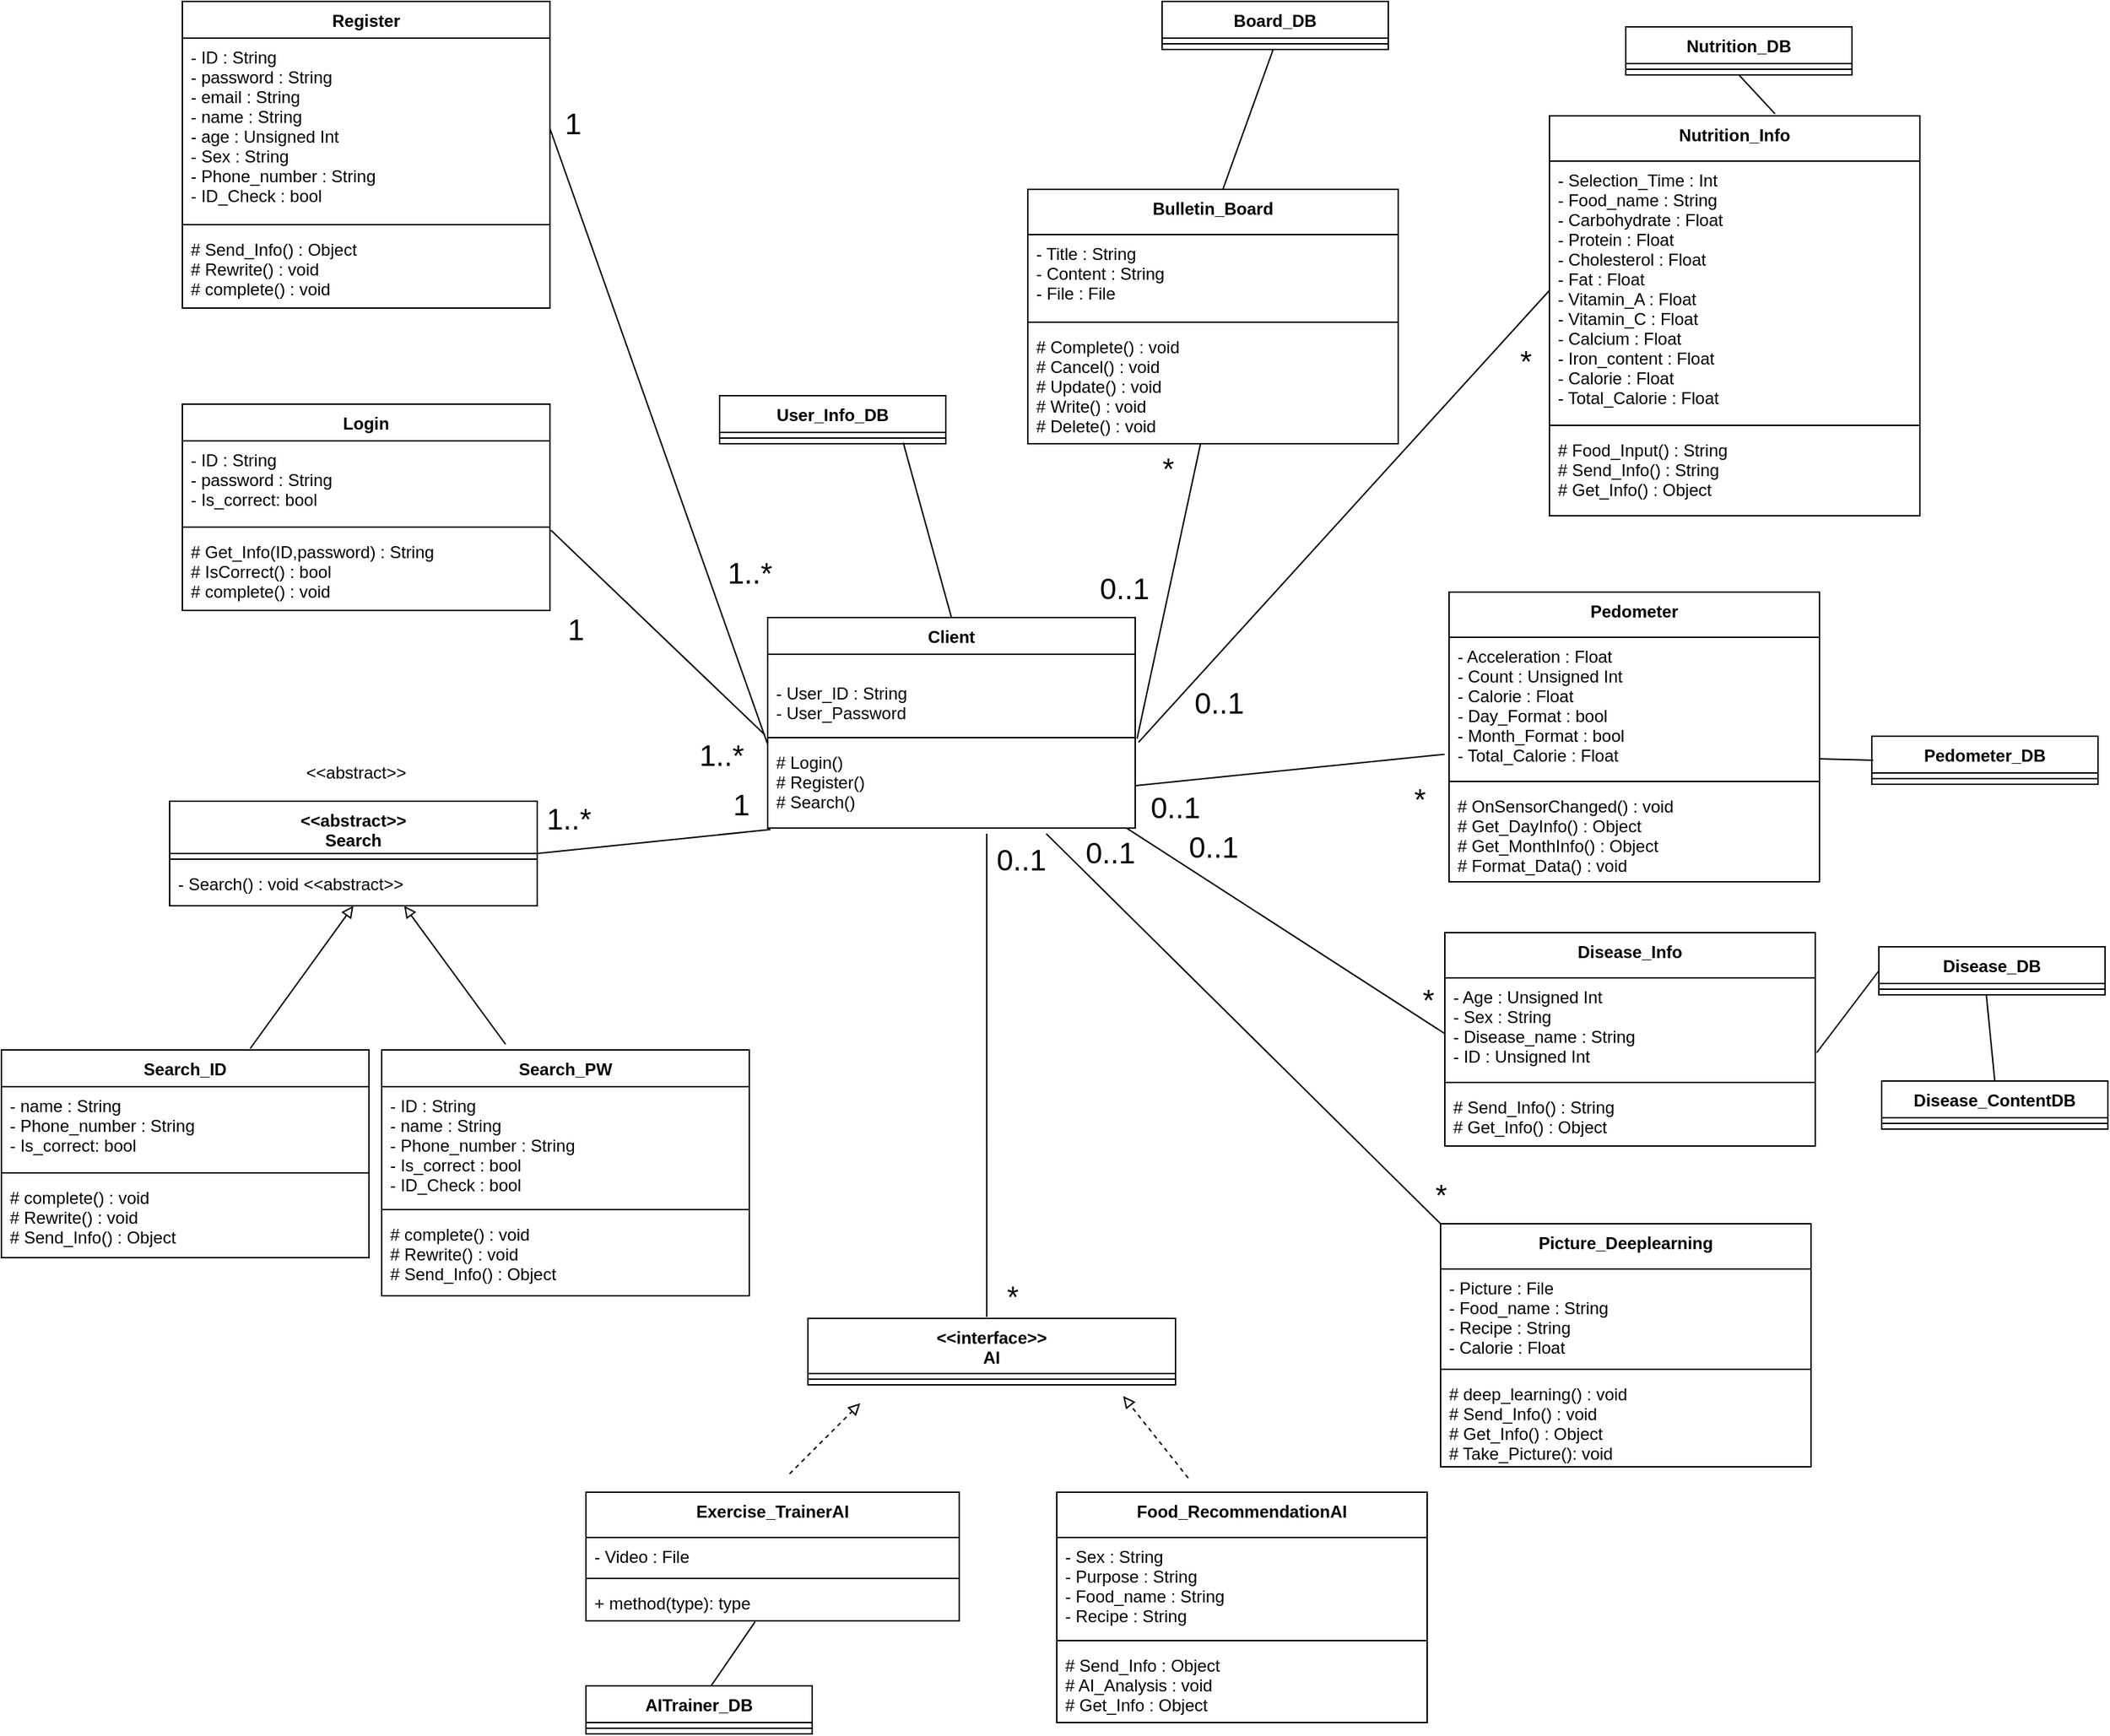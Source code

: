 <mxfile version="14.1.1" type="device"><diagram id="8TI01XndhFWBGmpIJ8K5" name="페이지-1"><mxGraphModel dx="3170" dy="2028" grid="0" gridSize="10" guides="1" tooltips="1" connect="1" arrows="1" fold="1" page="0" pageScale="1" pageWidth="827" pageHeight="1169" math="0" shadow="0"><root><mxCell id="0"/><mxCell id="1" parent="0"/><mxCell id="Gw6zsD0po7mYLkQ5MgPX-2" value="Register" style="swimlane;fontStyle=1;align=center;verticalAlign=top;childLayout=stackLayout;horizontal=1;startSize=26;horizontalStack=0;resizeParent=1;resizeParentMax=0;resizeLast=0;collapsible=1;marginBottom=0;" parent="1" vertex="1"><mxGeometry x="-546" y="-424" width="260" height="217" as="geometry"/></mxCell><mxCell id="Gw6zsD0po7mYLkQ5MgPX-3" value="- ID : String&#10;- password : String&#10;- email : String&#10;- name : String&#10;- age : Unsigned Int&#10;- Sex : String&#10;- Phone_number : String &#10;- ID_Check : bool&#10;" style="text;strokeColor=none;fillColor=none;align=left;verticalAlign=top;spacingLeft=4;spacingRight=4;overflow=hidden;rotatable=0;points=[[0,0.5],[1,0.5]];portConstraint=eastwest;" parent="Gw6zsD0po7mYLkQ5MgPX-2" vertex="1"><mxGeometry y="26" width="260" height="128" as="geometry"/></mxCell><mxCell id="Gw6zsD0po7mYLkQ5MgPX-4" value="" style="line;strokeWidth=1;fillColor=none;align=left;verticalAlign=middle;spacingTop=-1;spacingLeft=3;spacingRight=3;rotatable=0;labelPosition=right;points=[];portConstraint=eastwest;" parent="Gw6zsD0po7mYLkQ5MgPX-2" vertex="1"><mxGeometry y="154" width="260" height="8" as="geometry"/></mxCell><mxCell id="Gw6zsD0po7mYLkQ5MgPX-5" value="# Send_Info() : Object&#10;# Rewrite() : void&#10;# complete() : void" style="text;strokeColor=none;fillColor=none;align=left;verticalAlign=top;spacingLeft=4;spacingRight=4;overflow=hidden;rotatable=0;points=[[0,0.5],[1,0.5]];portConstraint=eastwest;" parent="Gw6zsD0po7mYLkQ5MgPX-2" vertex="1"><mxGeometry y="162" width="260" height="55" as="geometry"/></mxCell><mxCell id="Gw6zsD0po7mYLkQ5MgPX-6" value="&lt;&lt;abstract&gt;&gt; &#10;Search" style="swimlane;fontStyle=1;align=center;verticalAlign=top;childLayout=stackLayout;horizontal=1;startSize=37;horizontalStack=0;resizeParent=1;resizeParentMax=0;resizeLast=0;collapsible=1;marginBottom=0;" parent="1" vertex="1"><mxGeometry x="-555" y="142" width="260" height="74" as="geometry"/></mxCell><mxCell id="Gw6zsD0po7mYLkQ5MgPX-8" value="" style="line;strokeWidth=1;fillColor=none;align=left;verticalAlign=middle;spacingTop=-1;spacingLeft=3;spacingRight=3;rotatable=0;labelPosition=right;points=[];portConstraint=eastwest;" parent="Gw6zsD0po7mYLkQ5MgPX-6" vertex="1"><mxGeometry y="37" width="260" height="8" as="geometry"/></mxCell><mxCell id="Gw6zsD0po7mYLkQ5MgPX-9" value="- Search() : void &lt;&lt;abstract&gt;&gt;" style="text;strokeColor=none;fillColor=none;align=left;verticalAlign=top;spacingLeft=4;spacingRight=4;overflow=hidden;rotatable=0;points=[[0,0.5],[1,0.5]];portConstraint=eastwest;" parent="Gw6zsD0po7mYLkQ5MgPX-6" vertex="1"><mxGeometry y="45" width="260" height="29" as="geometry"/></mxCell><mxCell id="Gw6zsD0po7mYLkQ5MgPX-10" value="Client" style="swimlane;fontStyle=1;align=center;verticalAlign=top;childLayout=stackLayout;horizontal=1;startSize=26;horizontalStack=0;resizeParent=1;resizeParentMax=0;resizeLast=0;collapsible=1;marginBottom=0;" parent="1" vertex="1"><mxGeometry x="-132" y="12" width="260" height="149" as="geometry"/></mxCell><mxCell id="Gw6zsD0po7mYLkQ5MgPX-11" value="&#10;- User_ID : String&#10;- User_Password" style="text;strokeColor=none;fillColor=none;align=left;verticalAlign=top;spacingLeft=4;spacingRight=4;overflow=hidden;rotatable=0;points=[[0,0.5],[1,0.5]];portConstraint=eastwest;" parent="Gw6zsD0po7mYLkQ5MgPX-10" vertex="1"><mxGeometry y="26" width="260" height="55" as="geometry"/></mxCell><mxCell id="Gw6zsD0po7mYLkQ5MgPX-12" value="" style="line;strokeWidth=1;fillColor=none;align=left;verticalAlign=middle;spacingTop=-1;spacingLeft=3;spacingRight=3;rotatable=0;labelPosition=right;points=[];portConstraint=eastwest;" parent="Gw6zsD0po7mYLkQ5MgPX-10" vertex="1"><mxGeometry y="81" width="260" height="8" as="geometry"/></mxCell><mxCell id="Gw6zsD0po7mYLkQ5MgPX-13" value="# Login()&#10;# Register()&#10;# Search()" style="text;strokeColor=none;fillColor=none;align=left;verticalAlign=top;spacingLeft=4;spacingRight=4;overflow=hidden;rotatable=0;points=[[0,0.5],[1,0.5]];portConstraint=eastwest;" parent="Gw6zsD0po7mYLkQ5MgPX-10" vertex="1"><mxGeometry y="89" width="260" height="60" as="geometry"/></mxCell><mxCell id="Gw6zsD0po7mYLkQ5MgPX-14" value="Bulletin_Board" style="swimlane;fontStyle=1;align=center;verticalAlign=top;childLayout=stackLayout;horizontal=1;startSize=32;horizontalStack=0;resizeParent=1;resizeParentMax=0;resizeLast=0;collapsible=1;marginBottom=0;" parent="1" vertex="1"><mxGeometry x="52" y="-291" width="262" height="180" as="geometry"/></mxCell><mxCell id="Gw6zsD0po7mYLkQ5MgPX-15" value="- Title : String&#10;- Content : String&#10;- File : File" style="text;strokeColor=none;fillColor=none;align=left;verticalAlign=top;spacingLeft=4;spacingRight=4;overflow=hidden;rotatable=0;points=[[0,0.5],[1,0.5]];portConstraint=eastwest;" parent="Gw6zsD0po7mYLkQ5MgPX-14" vertex="1"><mxGeometry y="32" width="262" height="58" as="geometry"/></mxCell><mxCell id="Gw6zsD0po7mYLkQ5MgPX-16" value="" style="line;strokeWidth=1;fillColor=none;align=left;verticalAlign=middle;spacingTop=-1;spacingLeft=3;spacingRight=3;rotatable=0;labelPosition=right;points=[];portConstraint=eastwest;" parent="Gw6zsD0po7mYLkQ5MgPX-14" vertex="1"><mxGeometry y="90" width="262" height="8" as="geometry"/></mxCell><mxCell id="Gw6zsD0po7mYLkQ5MgPX-17" value="# Complete() : void&#10;# Cancel() : void&#10;# Update() : void&#10;# Write() : void&#10;# Delete() : void" style="text;strokeColor=none;fillColor=none;align=left;verticalAlign=top;spacingLeft=4;spacingRight=4;overflow=hidden;rotatable=0;points=[[0,0.5],[1,0.5]];portConstraint=eastwest;" parent="Gw6zsD0po7mYLkQ5MgPX-14" vertex="1"><mxGeometry y="98" width="262" height="82" as="geometry"/></mxCell><mxCell id="Gw6zsD0po7mYLkQ5MgPX-18" value="&lt;&lt;interface&gt;&gt;&#10;AI" style="swimlane;fontStyle=1;align=center;verticalAlign=top;childLayout=stackLayout;horizontal=1;startSize=39;horizontalStack=0;resizeParent=1;resizeParentMax=0;resizeLast=0;collapsible=1;marginBottom=0;" parent="1" vertex="1"><mxGeometry x="-103.5" y="508" width="260" height="47" as="geometry"/></mxCell><mxCell id="Gw6zsD0po7mYLkQ5MgPX-20" value="" style="line;strokeWidth=1;fillColor=none;align=left;verticalAlign=middle;spacingTop=-1;spacingLeft=3;spacingRight=3;rotatable=0;labelPosition=right;points=[];portConstraint=eastwest;" parent="Gw6zsD0po7mYLkQ5MgPX-18" vertex="1"><mxGeometry y="39" width="260" height="8" as="geometry"/></mxCell><mxCell id="Gw6zsD0po7mYLkQ5MgPX-22" value="Search_ID" style="swimlane;fontStyle=1;align=center;verticalAlign=top;childLayout=stackLayout;horizontal=1;startSize=26;horizontalStack=0;resizeParent=1;resizeParentMax=0;resizeLast=0;collapsible=1;marginBottom=0;" parent="1" vertex="1"><mxGeometry x="-674" y="318" width="260" height="147" as="geometry"/></mxCell><mxCell id="Gw6zsD0po7mYLkQ5MgPX-23" value="- name : String&#10;- Phone_number : String&#10;- Is_correct: bool" style="text;strokeColor=none;fillColor=none;align=left;verticalAlign=top;spacingLeft=4;spacingRight=4;overflow=hidden;rotatable=0;points=[[0,0.5],[1,0.5]];portConstraint=eastwest;" parent="Gw6zsD0po7mYLkQ5MgPX-22" vertex="1"><mxGeometry y="26" width="260" height="57" as="geometry"/></mxCell><mxCell id="Gw6zsD0po7mYLkQ5MgPX-24" value="" style="line;strokeWidth=1;fillColor=none;align=left;verticalAlign=middle;spacingTop=-1;spacingLeft=3;spacingRight=3;rotatable=0;labelPosition=right;points=[];portConstraint=eastwest;" parent="Gw6zsD0po7mYLkQ5MgPX-22" vertex="1"><mxGeometry y="83" width="260" height="8" as="geometry"/></mxCell><mxCell id="Gw6zsD0po7mYLkQ5MgPX-25" value="# complete() : void&#10;# Rewrite() : void&#10;# Send_Info() : Object " style="text;strokeColor=none;fillColor=none;align=left;verticalAlign=top;spacingLeft=4;spacingRight=4;overflow=hidden;rotatable=0;points=[[0,0.5],[1,0.5]];portConstraint=eastwest;" parent="Gw6zsD0po7mYLkQ5MgPX-22" vertex="1"><mxGeometry y="91" width="260" height="56" as="geometry"/></mxCell><mxCell id="Gw6zsD0po7mYLkQ5MgPX-26" value="Login" style="swimlane;fontStyle=1;align=center;verticalAlign=top;childLayout=stackLayout;horizontal=1;startSize=26;horizontalStack=0;resizeParent=1;resizeParentMax=0;resizeLast=0;collapsible=1;marginBottom=0;" parent="1" vertex="1"><mxGeometry x="-546" y="-139" width="260" height="146" as="geometry"/></mxCell><mxCell id="Gw6zsD0po7mYLkQ5MgPX-27" value="- ID : String&#10;- password : String&#10;- Is_correct: bool" style="text;strokeColor=none;fillColor=none;align=left;verticalAlign=top;spacingLeft=4;spacingRight=4;overflow=hidden;rotatable=0;points=[[0,0.5],[1,0.5]];portConstraint=eastwest;" parent="Gw6zsD0po7mYLkQ5MgPX-26" vertex="1"><mxGeometry y="26" width="260" height="57" as="geometry"/></mxCell><mxCell id="Gw6zsD0po7mYLkQ5MgPX-28" value="" style="line;strokeWidth=1;fillColor=none;align=left;verticalAlign=middle;spacingTop=-1;spacingLeft=3;spacingRight=3;rotatable=0;labelPosition=right;points=[];portConstraint=eastwest;" parent="Gw6zsD0po7mYLkQ5MgPX-26" vertex="1"><mxGeometry y="83" width="260" height="8" as="geometry"/></mxCell><mxCell id="Gw6zsD0po7mYLkQ5MgPX-29" value="# Get_Info(ID,password) : String&#10;# IsCorrect() : bool&#10;# complete() : void" style="text;strokeColor=none;fillColor=none;align=left;verticalAlign=top;spacingLeft=4;spacingRight=4;overflow=hidden;rotatable=0;points=[[0,0.5],[1,0.5]];portConstraint=eastwest;" parent="Gw6zsD0po7mYLkQ5MgPX-26" vertex="1"><mxGeometry y="91" width="260" height="55" as="geometry"/></mxCell><mxCell id="Gw6zsD0po7mYLkQ5MgPX-30" value="Search_PW" style="swimlane;fontStyle=1;align=center;verticalAlign=top;childLayout=stackLayout;horizontal=1;startSize=26;horizontalStack=0;resizeParent=1;resizeParentMax=0;resizeLast=0;collapsible=1;marginBottom=0;" parent="1" vertex="1"><mxGeometry x="-405" y="318" width="260" height="174" as="geometry"/></mxCell><mxCell id="Gw6zsD0po7mYLkQ5MgPX-31" value="- ID : String&#10;- name : String &#10;- Phone_number : String&#10;- Is_correct : bool&#10;- ID_Check : bool" style="text;strokeColor=none;fillColor=none;align=left;verticalAlign=top;spacingLeft=4;spacingRight=4;overflow=hidden;rotatable=0;points=[[0,0.5],[1,0.5]];portConstraint=eastwest;" parent="Gw6zsD0po7mYLkQ5MgPX-30" vertex="1"><mxGeometry y="26" width="260" height="83" as="geometry"/></mxCell><mxCell id="Gw6zsD0po7mYLkQ5MgPX-32" value="" style="line;strokeWidth=1;fillColor=none;align=left;verticalAlign=middle;spacingTop=-1;spacingLeft=3;spacingRight=3;rotatable=0;labelPosition=right;points=[];portConstraint=eastwest;" parent="Gw6zsD0po7mYLkQ5MgPX-30" vertex="1"><mxGeometry y="109" width="260" height="8" as="geometry"/></mxCell><mxCell id="Gw6zsD0po7mYLkQ5MgPX-33" value="# complete() : void&#10;# Rewrite() : void&#10;# Send_Info() : Object" style="text;strokeColor=none;fillColor=none;align=left;verticalAlign=top;spacingLeft=4;spacingRight=4;overflow=hidden;rotatable=0;points=[[0,0.5],[1,0.5]];portConstraint=eastwest;" parent="Gw6zsD0po7mYLkQ5MgPX-30" vertex="1"><mxGeometry y="117" width="260" height="57" as="geometry"/></mxCell><mxCell id="Gw6zsD0po7mYLkQ5MgPX-34" value="&amp;lt;&amp;lt;abstract&amp;gt;&amp;gt;" style="text;html=1;strokeColor=none;fillColor=none;align=center;verticalAlign=middle;whiteSpace=wrap;rounded=0;" parent="1" vertex="1"><mxGeometry x="-443" y="112" width="40" height="20" as="geometry"/></mxCell><mxCell id="Gw6zsD0po7mYLkQ5MgPX-37" value="" style="endArrow=block;html=1;endFill=0;entryX=0.5;entryY=1;entryDx=0;entryDy=0;" parent="1" target="Gw6zsD0po7mYLkQ5MgPX-6" edge="1"><mxGeometry width="50" height="50" relative="1" as="geometry"><mxPoint x="-498" y="317" as="sourcePoint"/><mxPoint x="-345" y="254" as="targetPoint"/></mxGeometry></mxCell><mxCell id="Gw6zsD0po7mYLkQ5MgPX-38" value="" style="endArrow=block;html=1;exitX=0.337;exitY=-0.023;exitDx=0;exitDy=0;exitPerimeter=0;endFill=0;entryX=0.638;entryY=1;entryDx=0;entryDy=0;entryPerimeter=0;" parent="1" source="Gw6zsD0po7mYLkQ5MgPX-30" target="Gw6zsD0po7mYLkQ5MgPX-9" edge="1"><mxGeometry width="50" height="50" relative="1" as="geometry"><mxPoint x="-180" y="304" as="sourcePoint"/><mxPoint x="-188" y="254" as="targetPoint"/></mxGeometry></mxCell><mxCell id="Gw6zsD0po7mYLkQ5MgPX-40" value="Pedometer" style="swimlane;fontStyle=1;align=center;verticalAlign=top;childLayout=stackLayout;horizontal=1;startSize=32;horizontalStack=0;resizeParent=1;resizeParentMax=0;resizeLast=0;collapsible=1;marginBottom=0;" parent="1" vertex="1"><mxGeometry x="350" y="-6" width="262" height="205" as="geometry"/></mxCell><mxCell id="Gw6zsD0po7mYLkQ5MgPX-41" value="- Acceleration : Float&#10;- Count : Unsigned Int&#10;- Calorie : Float&#10;- Day_Format : bool&#10;- Month_Format : bool&#10;- Total_Calorie : Float&#10;" style="text;strokeColor=none;fillColor=none;align=left;verticalAlign=top;spacingLeft=4;spacingRight=4;overflow=hidden;rotatable=0;points=[[0,0.5],[1,0.5]];portConstraint=eastwest;" parent="Gw6zsD0po7mYLkQ5MgPX-40" vertex="1"><mxGeometry y="32" width="262" height="98" as="geometry"/></mxCell><mxCell id="Gw6zsD0po7mYLkQ5MgPX-42" value="" style="line;strokeWidth=1;fillColor=none;align=left;verticalAlign=middle;spacingTop=-1;spacingLeft=3;spacingRight=3;rotatable=0;labelPosition=right;points=[];portConstraint=eastwest;" parent="Gw6zsD0po7mYLkQ5MgPX-40" vertex="1"><mxGeometry y="130" width="262" height="8" as="geometry"/></mxCell><mxCell id="Gw6zsD0po7mYLkQ5MgPX-43" value="# OnSensorChanged() : void&#10;# Get_DayInfo() : Object&#10;# Get_MonthInfo() : Object&#10;# Format_Data() : void" style="text;strokeColor=none;fillColor=none;align=left;verticalAlign=top;spacingLeft=4;spacingRight=4;overflow=hidden;rotatable=0;points=[[0,0.5],[1,0.5]];portConstraint=eastwest;" parent="Gw6zsD0po7mYLkQ5MgPX-40" vertex="1"><mxGeometry y="138" width="262" height="67" as="geometry"/></mxCell><mxCell id="Gw6zsD0po7mYLkQ5MgPX-44" value="Nutrition_Info" style="swimlane;fontStyle=1;align=center;verticalAlign=top;childLayout=stackLayout;horizontal=1;startSize=32;horizontalStack=0;resizeParent=1;resizeParentMax=0;resizeLast=0;collapsible=1;marginBottom=0;" parent="1" vertex="1"><mxGeometry x="421" y="-343" width="262" height="283" as="geometry"/></mxCell><mxCell id="Gw6zsD0po7mYLkQ5MgPX-45" value="- Selection_Time : Int&#10;- Food_name : String&#10;- Carbohydrate : Float&#10;- Protein : Float&#10;- Cholesterol : Float&#10;- Fat : Float&#10;- Vitamin_A : Float&#10;- Vitamin_C : Float&#10;- Calcium : Float&#10;- Iron_content : Float&#10;- Calorie : Float&#10;- Total_Calorie : Float" style="text;strokeColor=none;fillColor=none;align=left;verticalAlign=top;spacingLeft=4;spacingRight=4;overflow=hidden;rotatable=0;points=[[0,0.5],[1,0.5]];portConstraint=eastwest;" parent="Gw6zsD0po7mYLkQ5MgPX-44" vertex="1"><mxGeometry y="32" width="262" height="183" as="geometry"/></mxCell><mxCell id="Gw6zsD0po7mYLkQ5MgPX-46" value="" style="line;strokeWidth=1;fillColor=none;align=left;verticalAlign=middle;spacingTop=-1;spacingLeft=3;spacingRight=3;rotatable=0;labelPosition=right;points=[];portConstraint=eastwest;" parent="Gw6zsD0po7mYLkQ5MgPX-44" vertex="1"><mxGeometry y="215" width="262" height="8" as="geometry"/></mxCell><mxCell id="Gw6zsD0po7mYLkQ5MgPX-47" value="# Food_Input() : String&#10;# Send_Info() : String &#10;# Get_Info() : Object" style="text;strokeColor=none;fillColor=none;align=left;verticalAlign=top;spacingLeft=4;spacingRight=4;overflow=hidden;rotatable=0;points=[[0,0.5],[1,0.5]];portConstraint=eastwest;" parent="Gw6zsD0po7mYLkQ5MgPX-44" vertex="1"><mxGeometry y="223" width="262" height="60" as="geometry"/></mxCell><mxCell id="Gw6zsD0po7mYLkQ5MgPX-52" value="Disease_Info" style="swimlane;fontStyle=1;align=center;verticalAlign=top;childLayout=stackLayout;horizontal=1;startSize=32;horizontalStack=0;resizeParent=1;resizeParentMax=0;resizeLast=0;collapsible=1;marginBottom=0;" parent="1" vertex="1"><mxGeometry x="347" y="235" width="262" height="151" as="geometry"/></mxCell><mxCell id="Gw6zsD0po7mYLkQ5MgPX-53" value="- Age : Unsigned Int&#10;- Sex : String&#10;- Disease_name : String&#10;- ID : Unsigned Int&#10;" style="text;strokeColor=none;fillColor=none;align=left;verticalAlign=top;spacingLeft=4;spacingRight=4;overflow=hidden;rotatable=0;points=[[0,0.5],[1,0.5]];portConstraint=eastwest;" parent="Gw6zsD0po7mYLkQ5MgPX-52" vertex="1"><mxGeometry y="32" width="262" height="70" as="geometry"/></mxCell><mxCell id="Gw6zsD0po7mYLkQ5MgPX-54" value="" style="line;strokeWidth=1;fillColor=none;align=left;verticalAlign=middle;spacingTop=-1;spacingLeft=3;spacingRight=3;rotatable=0;labelPosition=right;points=[];portConstraint=eastwest;" parent="Gw6zsD0po7mYLkQ5MgPX-52" vertex="1"><mxGeometry y="102" width="262" height="8" as="geometry"/></mxCell><mxCell id="Gw6zsD0po7mYLkQ5MgPX-55" value="# Send_Info() : String&#10;# Get_Info() : Object" style="text;strokeColor=none;fillColor=none;align=left;verticalAlign=top;spacingLeft=4;spacingRight=4;overflow=hidden;rotatable=0;points=[[0,0.5],[1,0.5]];portConstraint=eastwest;" parent="Gw6zsD0po7mYLkQ5MgPX-52" vertex="1"><mxGeometry y="110" width="262" height="41" as="geometry"/></mxCell><mxCell id="Gw6zsD0po7mYLkQ5MgPX-56" value="Picture_Deeplearning" style="swimlane;fontStyle=1;align=center;verticalAlign=top;childLayout=stackLayout;horizontal=1;startSize=32;horizontalStack=0;resizeParent=1;resizeParentMax=0;resizeLast=0;collapsible=1;marginBottom=0;" parent="1" vertex="1"><mxGeometry x="344" y="441" width="262" height="172" as="geometry"/></mxCell><mxCell id="Gw6zsD0po7mYLkQ5MgPX-57" value="- Picture : File&#10;- Food_name : String&#10;- Recipe : String&#10;- Calorie : Float" style="text;strokeColor=none;fillColor=none;align=left;verticalAlign=top;spacingLeft=4;spacingRight=4;overflow=hidden;rotatable=0;points=[[0,0.5],[1,0.5]];portConstraint=eastwest;" parent="Gw6zsD0po7mYLkQ5MgPX-56" vertex="1"><mxGeometry y="32" width="262" height="67" as="geometry"/></mxCell><mxCell id="Gw6zsD0po7mYLkQ5MgPX-58" value="" style="line;strokeWidth=1;fillColor=none;align=left;verticalAlign=middle;spacingTop=-1;spacingLeft=3;spacingRight=3;rotatable=0;labelPosition=right;points=[];portConstraint=eastwest;" parent="Gw6zsD0po7mYLkQ5MgPX-56" vertex="1"><mxGeometry y="99" width="262" height="8" as="geometry"/></mxCell><mxCell id="Gw6zsD0po7mYLkQ5MgPX-59" value="# deep_learning() : void&#10;# Send_Info() : void&#10;# Get_Info() : Object&#10;# Take_Picture(): void" style="text;strokeColor=none;fillColor=none;align=left;verticalAlign=top;spacingLeft=4;spacingRight=4;overflow=hidden;rotatable=0;points=[[0,0.5],[1,0.5]];portConstraint=eastwest;" parent="Gw6zsD0po7mYLkQ5MgPX-56" vertex="1"><mxGeometry y="107" width="262" height="65" as="geometry"/></mxCell><mxCell id="Gw6zsD0po7mYLkQ5MgPX-60" value="Exercise_TrainerAI" style="swimlane;fontStyle=1;align=center;verticalAlign=top;childLayout=stackLayout;horizontal=1;startSize=32;horizontalStack=0;resizeParent=1;resizeParentMax=0;resizeLast=0;collapsible=1;marginBottom=0;" parent="1" vertex="1"><mxGeometry x="-260.5" y="631" width="264" height="91" as="geometry"/></mxCell><mxCell id="Gw6zsD0po7mYLkQ5MgPX-61" value="- Video : File" style="text;strokeColor=none;fillColor=none;align=left;verticalAlign=top;spacingLeft=4;spacingRight=4;overflow=hidden;rotatable=0;points=[[0,0.5],[1,0.5]];portConstraint=eastwest;" parent="Gw6zsD0po7mYLkQ5MgPX-60" vertex="1"><mxGeometry y="32" width="264" height="25" as="geometry"/></mxCell><mxCell id="Gw6zsD0po7mYLkQ5MgPX-62" value="" style="line;strokeWidth=1;fillColor=none;align=left;verticalAlign=middle;spacingTop=-1;spacingLeft=3;spacingRight=3;rotatable=0;labelPosition=right;points=[];portConstraint=eastwest;" parent="Gw6zsD0po7mYLkQ5MgPX-60" vertex="1"><mxGeometry y="57" width="264" height="8" as="geometry"/></mxCell><mxCell id="IsuNUsS0jQKV4tegulL0-3" value="" style="endArrow=none;html=1;entryX=0.453;entryY=1.026;entryDx=0;entryDy=0;entryPerimeter=0;" edge="1" parent="Gw6zsD0po7mYLkQ5MgPX-60" target="Gw6zsD0po7mYLkQ5MgPX-63"><mxGeometry width="50" height="50" relative="1" as="geometry"><mxPoint x="88.5" y="137" as="sourcePoint"/><mxPoint x="124.063" y="38" as="targetPoint"/></mxGeometry></mxCell><mxCell id="Gw6zsD0po7mYLkQ5MgPX-63" value="+ method(type): type" style="text;strokeColor=none;fillColor=none;align=left;verticalAlign=top;spacingLeft=4;spacingRight=4;overflow=hidden;rotatable=0;points=[[0,0.5],[1,0.5]];portConstraint=eastwest;" parent="Gw6zsD0po7mYLkQ5MgPX-60" vertex="1"><mxGeometry y="65" width="264" height="26" as="geometry"/></mxCell><mxCell id="Gw6zsD0po7mYLkQ5MgPX-64" value="Food_RecommendationAI" style="swimlane;fontStyle=1;align=center;verticalAlign=top;childLayout=stackLayout;horizontal=1;startSize=32;horizontalStack=0;resizeParent=1;resizeParentMax=0;resizeLast=0;collapsible=1;marginBottom=0;" parent="1" vertex="1"><mxGeometry x="72.5" y="631" width="262" height="163" as="geometry"/></mxCell><mxCell id="Gw6zsD0po7mYLkQ5MgPX-65" value="- Sex : String&#10;- Purpose : String&#10;- Food_name : String&#10;- Recipe : String&#10;" style="text;strokeColor=none;fillColor=none;align=left;verticalAlign=top;spacingLeft=4;spacingRight=4;overflow=hidden;rotatable=0;points=[[0,0.5],[1,0.5]];portConstraint=eastwest;" parent="Gw6zsD0po7mYLkQ5MgPX-64" vertex="1"><mxGeometry y="32" width="262" height="69" as="geometry"/></mxCell><mxCell id="Gw6zsD0po7mYLkQ5MgPX-66" value="" style="line;strokeWidth=1;fillColor=none;align=left;verticalAlign=middle;spacingTop=-1;spacingLeft=3;spacingRight=3;rotatable=0;labelPosition=right;points=[];portConstraint=eastwest;" parent="Gw6zsD0po7mYLkQ5MgPX-64" vertex="1"><mxGeometry y="101" width="262" height="8" as="geometry"/></mxCell><mxCell id="Gw6zsD0po7mYLkQ5MgPX-67" value="# Send_Info : Object&#10;# AI_Analysis : void&#10;# Get_Info : Object" style="text;strokeColor=none;fillColor=none;align=left;verticalAlign=top;spacingLeft=4;spacingRight=4;overflow=hidden;rotatable=0;points=[[0,0.5],[1,0.5]];portConstraint=eastwest;" parent="Gw6zsD0po7mYLkQ5MgPX-64" vertex="1"><mxGeometry y="109" width="262" height="54" as="geometry"/></mxCell><mxCell id="Gw6zsD0po7mYLkQ5MgPX-68" value="" style="endArrow=block;html=1;dashed=1;endFill=0;" parent="1" edge="1"><mxGeometry width="50" height="50" relative="1" as="geometry"><mxPoint x="-116.5" y="618" as="sourcePoint"/><mxPoint x="-66.5" y="568" as="targetPoint"/></mxGeometry></mxCell><mxCell id="Gw6zsD0po7mYLkQ5MgPX-69" value="" style="endArrow=block;html=1;dashed=1;endFill=0;" parent="1" edge="1"><mxGeometry width="50" height="50" relative="1" as="geometry"><mxPoint x="165.5" y="621" as="sourcePoint"/><mxPoint x="119.5" y="563" as="targetPoint"/></mxGeometry></mxCell><mxCell id="Eau4qyBEcS3xmA6LSLLD-1" value="User_Info_DB" style="swimlane;fontStyle=1;align=center;verticalAlign=top;childLayout=stackLayout;horizontal=1;startSize=26;horizontalStack=0;resizeParent=1;resizeParentMax=0;resizeLast=0;collapsible=1;marginBottom=0;" parent="1" vertex="1"><mxGeometry x="-166" y="-145" width="160" height="34" as="geometry"/></mxCell><mxCell id="Eau4qyBEcS3xmA6LSLLD-3" value="" style="line;strokeWidth=1;fillColor=none;align=left;verticalAlign=middle;spacingTop=-1;spacingLeft=3;spacingRight=3;rotatable=0;labelPosition=right;points=[];portConstraint=eastwest;" parent="Eau4qyBEcS3xmA6LSLLD-1" vertex="1"><mxGeometry y="26" width="160" height="8" as="geometry"/></mxCell><mxCell id="Eau4qyBEcS3xmA6LSLLD-7" value="Nutrition_DB" style="swimlane;fontStyle=1;align=center;verticalAlign=top;childLayout=stackLayout;horizontal=1;startSize=26;horizontalStack=0;resizeParent=1;resizeParentMax=0;resizeLast=0;collapsible=1;marginBottom=0;" parent="1" vertex="1"><mxGeometry x="475" y="-406" width="160" height="34" as="geometry"/></mxCell><mxCell id="Eau4qyBEcS3xmA6LSLLD-8" value="" style="line;strokeWidth=1;fillColor=none;align=left;verticalAlign=middle;spacingTop=-1;spacingLeft=3;spacingRight=3;rotatable=0;labelPosition=right;points=[];portConstraint=eastwest;" parent="Eau4qyBEcS3xmA6LSLLD-7" vertex="1"><mxGeometry y="26" width="160" height="8" as="geometry"/></mxCell><mxCell id="Eau4qyBEcS3xmA6LSLLD-9" value="Pedometer_DB" style="swimlane;fontStyle=1;align=center;verticalAlign=top;childLayout=stackLayout;horizontal=1;startSize=26;horizontalStack=0;resizeParent=1;resizeParentMax=0;resizeLast=0;collapsible=1;marginBottom=0;" parent="1" vertex="1"><mxGeometry x="649" y="96" width="160" height="34" as="geometry"/></mxCell><mxCell id="Eau4qyBEcS3xmA6LSLLD-10" value="" style="line;strokeWidth=1;fillColor=none;align=left;verticalAlign=middle;spacingTop=-1;spacingLeft=3;spacingRight=3;rotatable=0;labelPosition=right;points=[];portConstraint=eastwest;" parent="Eau4qyBEcS3xmA6LSLLD-9" vertex="1"><mxGeometry y="26" width="160" height="8" as="geometry"/></mxCell><mxCell id="Eau4qyBEcS3xmA6LSLLD-11" value="Disease_DB" style="swimlane;fontStyle=1;align=center;verticalAlign=top;childLayout=stackLayout;horizontal=1;startSize=26;horizontalStack=0;resizeParent=1;resizeParentMax=0;resizeLast=0;collapsible=1;marginBottom=0;" parent="1" vertex="1"><mxGeometry x="654" y="245" width="160" height="34" as="geometry"/></mxCell><mxCell id="Eau4qyBEcS3xmA6LSLLD-12" value="" style="line;strokeWidth=1;fillColor=none;align=left;verticalAlign=middle;spacingTop=-1;spacingLeft=3;spacingRight=3;rotatable=0;labelPosition=right;points=[];portConstraint=eastwest;" parent="Eau4qyBEcS3xmA6LSLLD-11" vertex="1"><mxGeometry y="26" width="160" height="8" as="geometry"/></mxCell><mxCell id="Eau4qyBEcS3xmA6LSLLD-16" value="" style="endArrow=none;html=1;entryX=0.812;entryY=0.912;entryDx=0;entryDy=0;entryPerimeter=0;exitX=0.5;exitY=0;exitDx=0;exitDy=0;" parent="1" source="Gw6zsD0po7mYLkQ5MgPX-10" target="Eau4qyBEcS3xmA6LSLLD-3" edge="1"><mxGeometry width="50" height="50" relative="1" as="geometry"><mxPoint x="26" y="146" as="sourcePoint"/><mxPoint x="76" y="96" as="targetPoint"/></mxGeometry></mxCell><mxCell id="Eau4qyBEcS3xmA6LSLLD-17" value="" style="endArrow=none;html=1;entryX=1;entryY=0.5;entryDx=0;entryDy=0;exitX=0.5;exitY=0;exitDx=0;exitDy=0;" parent="1" target="Gw6zsD0po7mYLkQ5MgPX-3" edge="1"><mxGeometry width="50" height="50" relative="1" as="geometry"><mxPoint x="-132" y="101.7" as="sourcePoint"/><mxPoint x="-236.08" y="-13.004" as="targetPoint"/></mxGeometry></mxCell><mxCell id="Eau4qyBEcS3xmA6LSLLD-18" value="1..*" style="edgeLabel;html=1;align=center;verticalAlign=middle;resizable=0;points=[];fontSize=21;" parent="Eau4qyBEcS3xmA6LSLLD-17" vertex="1" connectable="0"><mxGeometry x="-0.296" y="-4" relative="1" as="geometry"><mxPoint x="37.5" y="32.68" as="offset"/></mxGeometry></mxCell><mxCell id="Eau4qyBEcS3xmA6LSLLD-20" value="" style="endArrow=none;html=1;fontSize=21;exitX=1.003;exitY=-0.031;exitDx=0;exitDy=0;exitPerimeter=0;" parent="1" source="Gw6zsD0po7mYLkQ5MgPX-29" edge="1"><mxGeometry width="50" height="50" relative="1" as="geometry"><mxPoint x="-267" y="344" as="sourcePoint"/><mxPoint x="-134" y="95" as="targetPoint"/></mxGeometry></mxCell><mxCell id="Eau4qyBEcS3xmA6LSLLD-21" value="" style="endArrow=none;html=1;fontSize=21;exitX=1;exitY=0.5;exitDx=0;exitDy=0;" parent="1" source="Gw6zsD0po7mYLkQ5MgPX-6" edge="1"><mxGeometry width="50" height="50" relative="1" as="geometry"><mxPoint x="-182" y="485" as="sourcePoint"/><mxPoint x="-130" y="162" as="targetPoint"/></mxGeometry></mxCell><mxCell id="Eau4qyBEcS3xmA6LSLLD-22" value="1" style="edgeLabel;html=1;align=center;verticalAlign=middle;resizable=0;points=[];fontSize=21;" parent="1" vertex="1" connectable="0"><mxGeometry x="-184.004" y="-315.503" as="geometry"><mxPoint x="-86" y="-23" as="offset"/></mxGeometry></mxCell><mxCell id="Eau4qyBEcS3xmA6LSLLD-23" value="1" style="edgeLabel;html=1;align=center;verticalAlign=middle;resizable=0;points=[];fontSize=21;" parent="1" vertex="1" connectable="0"><mxGeometry x="-182.004" y="42.997" as="geometry"><mxPoint x="-86" y="-23" as="offset"/></mxGeometry></mxCell><mxCell id="Eau4qyBEcS3xmA6LSLLD-24" value="1..*" style="edgeLabel;html=1;align=center;verticalAlign=middle;resizable=0;points=[];fontSize=21;" parent="1" vertex="1" connectable="0"><mxGeometry x="-79.004" y="131.997" as="geometry"><mxPoint x="-86" y="-23" as="offset"/></mxGeometry></mxCell><mxCell id="Eau4qyBEcS3xmA6LSLLD-25" value="1" style="edgeLabel;html=1;align=center;verticalAlign=middle;resizable=0;points=[];fontSize=21;" parent="1" vertex="1" connectable="0"><mxGeometry x="-65.004" y="166.997" as="geometry"><mxPoint x="-86" y="-23" as="offset"/></mxGeometry></mxCell><mxCell id="Eau4qyBEcS3xmA6LSLLD-26" value="1..*" style="edgeLabel;html=1;align=center;verticalAlign=middle;resizable=0;points=[];fontSize=21;" parent="1" vertex="1" connectable="0"><mxGeometry x="-187.004" y="176.997" as="geometry"><mxPoint x="-86" y="-23" as="offset"/></mxGeometry></mxCell><mxCell id="Eau4qyBEcS3xmA6LSLLD-27" value="Board_DB" style="swimlane;fontStyle=1;align=center;verticalAlign=top;childLayout=stackLayout;horizontal=1;startSize=26;horizontalStack=0;resizeParent=1;resizeParentMax=0;resizeLast=0;collapsible=1;marginBottom=0;" parent="1" vertex="1"><mxGeometry x="147" y="-424" width="160" height="34" as="geometry"/></mxCell><mxCell id="Eau4qyBEcS3xmA6LSLLD-28" value="" style="line;strokeWidth=1;fillColor=none;align=left;verticalAlign=middle;spacingTop=-1;spacingLeft=3;spacingRight=3;rotatable=0;labelPosition=right;points=[];portConstraint=eastwest;" parent="Eau4qyBEcS3xmA6LSLLD-27" vertex="1"><mxGeometry y="26" width="160" height="8" as="geometry"/></mxCell><mxCell id="Eau4qyBEcS3xmA6LSLLD-29" value="" style="endArrow=none;html=1;" parent="1" target="Eau4qyBEcS3xmA6LSLLD-28" edge="1"><mxGeometry width="50" height="50" relative="1" as="geometry"><mxPoint x="190" y="-291" as="sourcePoint"/><mxPoint x="92.0" y="-417.204" as="targetPoint"/></mxGeometry></mxCell><mxCell id="Eau4qyBEcS3xmA6LSLLD-30" value="" style="endArrow=none;html=1;fontSize=21;exitX=1.005;exitY=1.087;exitDx=0;exitDy=0;exitPerimeter=0;" parent="1" source="Gw6zsD0po7mYLkQ5MgPX-11" target="Gw6zsD0po7mYLkQ5MgPX-17" edge="1"><mxGeometry width="50" height="50" relative="1" as="geometry"><mxPoint x="190" y="100" as="sourcePoint"/><mxPoint x="240" y="50" as="targetPoint"/></mxGeometry></mxCell><mxCell id="Eau4qyBEcS3xmA6LSLLD-31" value="0..1" style="edgeLabel;html=1;align=center;verticalAlign=middle;resizable=0;points=[];fontSize=21;" parent="1" vertex="1" connectable="0"><mxGeometry x="-171.998" y="-3.996" as="geometry"><mxPoint x="292" y="-5" as="offset"/></mxGeometry></mxCell><mxCell id="Eau4qyBEcS3xmA6LSLLD-32" value="*" style="edgeLabel;html=1;align=center;verticalAlign=middle;resizable=0;points=[];fontSize=21;" parent="1" vertex="1" connectable="0"><mxGeometry x="37.002" y="145.004" as="geometry"><mxPoint x="292" y="-5" as="offset"/></mxGeometry></mxCell><mxCell id="Eau4qyBEcS3xmA6LSLLD-33" value="" style="endArrow=none;html=1;fontSize=21;entryX=0;entryY=0.5;entryDx=0;entryDy=0;exitX=1.009;exitY=-0.012;exitDx=0;exitDy=0;exitPerimeter=0;" parent="1" source="Gw6zsD0po7mYLkQ5MgPX-13" target="Gw6zsD0po7mYLkQ5MgPX-45" edge="1"><mxGeometry width="50" height="50" relative="1" as="geometry"><mxPoint x="92.0" y="164.015" as="sourcePoint"/><mxPoint x="264.962" y="163.998" as="targetPoint"/></mxGeometry></mxCell><mxCell id="Eau4qyBEcS3xmA6LSLLD-34" value="0..1" style="edgeLabel;html=1;align=center;verticalAlign=middle;resizable=0;points=[];fontSize=21;" parent="1" vertex="1" connectable="0"><mxGeometry x="-104.998" y="77.004" as="geometry"><mxPoint x="292" y="-5" as="offset"/></mxGeometry></mxCell><mxCell id="Eau4qyBEcS3xmA6LSLLD-35" value="*" style="edgeLabel;html=1;align=center;verticalAlign=middle;resizable=0;points=[];fontSize=21;" parent="1" vertex="1" connectable="0"><mxGeometry x="-140.998" y="-88.996" as="geometry"><mxPoint x="292" y="-5" as="offset"/></mxGeometry></mxCell><mxCell id="Eau4qyBEcS3xmA6LSLLD-36" value="" style="endArrow=none;html=1;fontSize=21;entryX=0.5;entryY=1;entryDx=0;entryDy=0;exitX=0.609;exitY=-0.005;exitDx=0;exitDy=0;exitPerimeter=0;" parent="1" source="Gw6zsD0po7mYLkQ5MgPX-44" target="Eau4qyBEcS3xmA6LSLLD-7" edge="1"><mxGeometry width="50" height="50" relative="1" as="geometry"><mxPoint x="345" y="241" as="sourcePoint"/><mxPoint x="395" y="191" as="targetPoint"/></mxGeometry></mxCell><mxCell id="Eau4qyBEcS3xmA6LSLLD-37" value="" style="endArrow=none;html=1;fontSize=21;" parent="1" edge="1"><mxGeometry width="50" height="50" relative="1" as="geometry"><mxPoint x="612" y="112" as="sourcePoint"/><mxPoint x="650" y="113" as="targetPoint"/></mxGeometry></mxCell><mxCell id="Eau4qyBEcS3xmA6LSLLD-38" value="" style="endArrow=none;html=1;fontSize=21;entryX=1;entryY=0.5;entryDx=0;entryDy=0;exitX=-0.012;exitY=0.845;exitDx=0;exitDy=0;exitPerimeter=0;" parent="1" source="Gw6zsD0po7mYLkQ5MgPX-41" target="Gw6zsD0po7mYLkQ5MgPX-13" edge="1"><mxGeometry width="50" height="50" relative="1" as="geometry"><mxPoint x="94" y="370" as="sourcePoint"/><mxPoint x="144" y="320" as="targetPoint"/></mxGeometry></mxCell><mxCell id="Eau4qyBEcS3xmA6LSLLD-39" value="0..1" style="edgeLabel;html=1;align=center;verticalAlign=middle;resizable=0;points=[];fontSize=21;" parent="1" vertex="1" connectable="0"><mxGeometry x="-135.998" y="151.004" as="geometry"><mxPoint x="292" y="-5" as="offset"/></mxGeometry></mxCell><mxCell id="Eau4qyBEcS3xmA6LSLLD-40" value="*" style="edgeLabel;html=1;align=center;verticalAlign=middle;resizable=0;points=[];fontSize=21;" parent="1" vertex="1" connectable="0"><mxGeometry x="112.002" y="-164.996" as="geometry"><mxPoint x="292" y="-5" as="offset"/></mxGeometry></mxCell><mxCell id="Eau4qyBEcS3xmA6LSLLD-42" value="" style="endArrow=none;html=1;fontSize=21;entryX=0;entryY=0.5;entryDx=0;entryDy=0;" parent="1" target="Eau4qyBEcS3xmA6LSLLD-11" edge="1"><mxGeometry width="50" height="50" relative="1" as="geometry"><mxPoint x="610" y="320" as="sourcePoint"/><mxPoint x="660" y="270" as="targetPoint"/></mxGeometry></mxCell><mxCell id="Eau4qyBEcS3xmA6LSLLD-43" value="" style="endArrow=none;html=1;fontSize=21;entryX=0.001;entryY=0.566;entryDx=0;entryDy=0;entryPerimeter=0;exitX=0.976;exitY=0.999;exitDx=0;exitDy=0;exitPerimeter=0;" parent="1" source="Gw6zsD0po7mYLkQ5MgPX-13" target="Gw6zsD0po7mYLkQ5MgPX-53" edge="1"><mxGeometry width="50" height="50" relative="1" as="geometry"><mxPoint x="158" y="239" as="sourcePoint"/><mxPoint x="208" y="189" as="targetPoint"/></mxGeometry></mxCell><mxCell id="Eau4qyBEcS3xmA6LSLLD-44" value="0..1" style="edgeLabel;html=1;align=center;verticalAlign=middle;resizable=0;points=[];fontSize=21;" parent="1" vertex="1" connectable="0"><mxGeometry x="-108.998" y="179.004" as="geometry"><mxPoint x="292" y="-5" as="offset"/></mxGeometry></mxCell><mxCell id="Eau4qyBEcS3xmA6LSLLD-45" value="*" style="edgeLabel;html=1;align=center;verticalAlign=middle;resizable=0;points=[];fontSize=21;" parent="1" vertex="1" connectable="0"><mxGeometry x="43.002" y="287.004" as="geometry"><mxPoint x="292" y="-5" as="offset"/></mxGeometry></mxCell><mxCell id="Eau4qyBEcS3xmA6LSLLD-46" value="" style="endArrow=none;html=1;fontSize=21;entryX=0.758;entryY=1.067;entryDx=0;entryDy=0;entryPerimeter=0;exitX=0;exitY=0;exitDx=0;exitDy=0;" parent="1" source="Gw6zsD0po7mYLkQ5MgPX-56" target="Gw6zsD0po7mYLkQ5MgPX-13" edge="1"><mxGeometry width="50" height="50" relative="1" as="geometry"><mxPoint x="123" y="354" as="sourcePoint"/><mxPoint x="173" y="304" as="targetPoint"/></mxGeometry></mxCell><mxCell id="Eau4qyBEcS3xmA6LSLLD-47" value="0..1" style="edgeLabel;html=1;align=center;verticalAlign=middle;resizable=0;points=[];fontSize=21;" parent="1" vertex="1" connectable="0"><mxGeometry x="-182.008" y="183.004" as="geometry"><mxPoint x="292" y="-5" as="offset"/></mxGeometry></mxCell><mxCell id="Eau4qyBEcS3xmA6LSLLD-48" value="*" style="edgeLabel;html=1;align=center;verticalAlign=middle;resizable=0;points=[];fontSize=21;" parent="1" vertex="1" connectable="0"><mxGeometry x="52.002" y="425.004" as="geometry"><mxPoint x="292" y="-5" as="offset"/></mxGeometry></mxCell><mxCell id="Eau4qyBEcS3xmA6LSLLD-49" value="" style="endArrow=none;html=1;fontSize=21;entryX=0.596;entryY=1.067;entryDx=0;entryDy=0;entryPerimeter=0;" parent="1" target="Gw6zsD0po7mYLkQ5MgPX-13" edge="1"><mxGeometry width="50" height="50" relative="1" as="geometry"><mxPoint x="23" y="507" as="sourcePoint"/><mxPoint x="72.5" y="393" as="targetPoint"/></mxGeometry></mxCell><mxCell id="Eau4qyBEcS3xmA6LSLLD-50" value="0..1" style="edgeLabel;html=1;align=center;verticalAlign=middle;resizable=0;points=[];fontSize=21;" parent="1" vertex="1" connectable="0"><mxGeometry x="-244.998" y="188.004" as="geometry"><mxPoint x="292" y="-5" as="offset"/></mxGeometry></mxCell><mxCell id="Eau4qyBEcS3xmA6LSLLD-51" value="*" style="edgeLabel;html=1;align=center;verticalAlign=middle;resizable=0;points=[];fontSize=21;" parent="1" vertex="1" connectable="0"><mxGeometry x="-250.998" y="497.004" as="geometry"><mxPoint x="292" y="-5" as="offset"/></mxGeometry></mxCell><mxCell id="IsuNUsS0jQKV4tegulL0-1" value="AITrainer_DB" style="swimlane;fontStyle=1;align=center;verticalAlign=top;childLayout=stackLayout;horizontal=1;startSize=26;horizontalStack=0;resizeParent=1;resizeParentMax=0;resizeLast=0;collapsible=1;marginBottom=0;" vertex="1" parent="1"><mxGeometry x="-260.5" y="768" width="160" height="34" as="geometry"/></mxCell><mxCell id="IsuNUsS0jQKV4tegulL0-2" value="" style="line;strokeWidth=1;fillColor=none;align=left;verticalAlign=middle;spacingTop=-1;spacingLeft=3;spacingRight=3;rotatable=0;labelPosition=right;points=[];portConstraint=eastwest;" vertex="1" parent="IsuNUsS0jQKV4tegulL0-1"><mxGeometry y="26" width="160" height="8" as="geometry"/></mxCell><mxCell id="IsuNUsS0jQKV4tegulL0-4" value="Disease_ContentDB" style="swimlane;fontStyle=1;align=center;verticalAlign=top;childLayout=stackLayout;horizontal=1;startSize=26;horizontalStack=0;resizeParent=1;resizeParentMax=0;resizeLast=0;collapsible=1;marginBottom=0;" vertex="1" parent="1"><mxGeometry x="656" y="340" width="160" height="34" as="geometry"/></mxCell><mxCell id="IsuNUsS0jQKV4tegulL0-5" value="" style="line;strokeWidth=1;fillColor=none;align=left;verticalAlign=middle;spacingTop=-1;spacingLeft=3;spacingRight=3;rotatable=0;labelPosition=right;points=[];portConstraint=eastwest;" vertex="1" parent="IsuNUsS0jQKV4tegulL0-4"><mxGeometry y="26" width="160" height="8" as="geometry"/></mxCell><mxCell id="IsuNUsS0jQKV4tegulL0-6" value="" style="endArrow=none;html=1;fontSize=21;entryX=0.5;entryY=0;entryDx=0;entryDy=0;exitX=0.475;exitY=0.958;exitDx=0;exitDy=0;exitPerimeter=0;" edge="1" parent="1" source="Eau4qyBEcS3xmA6LSLLD-12" target="IsuNUsS0jQKV4tegulL0-4"><mxGeometry width="50" height="50" relative="1" as="geometry"><mxPoint x="620" y="330" as="sourcePoint"/><mxPoint x="664" y="272" as="targetPoint"/></mxGeometry></mxCell></root></mxGraphModel></diagram></mxfile>